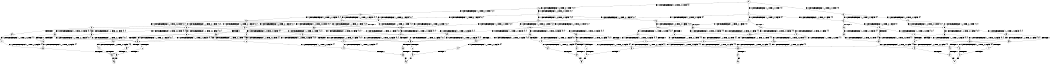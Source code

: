 digraph BCG {
size = "7, 10.5";
center = TRUE;
node [shape = circle];
0 [peripheries = 2];
0 -> 1 [label = "EX !0 !ATOMIC_EXCH_BRANCH (1, +1, TRUE, +0, 1, TRUE) !{0}"];
0 -> 2 [label = "EX !1 !ATOMIC_EXCH_BRANCH (1, +0, TRUE, +0, 1, TRUE) !{0}"];
0 -> 3 [label = "EX !0 !ATOMIC_EXCH_BRANCH (1, +1, TRUE, +0, 1, TRUE) !{0}"];
1 -> 4 [label = "EX !0 !ATOMIC_EXCH_BRANCH (1, +1, TRUE, +0, 1, FALSE) !{0}"];
1 -> 5 [label = "EX !1 !ATOMIC_EXCH_BRANCH (1, +0, TRUE, +0, 1, FALSE) !{0}"];
1 -> 6 [label = "EX !0 !ATOMIC_EXCH_BRANCH (1, +1, TRUE, +0, 1, FALSE) !{0}"];
2 -> 2 [label = "EX !1 !ATOMIC_EXCH_BRANCH (1, +0, TRUE, +0, 1, TRUE) !{0, 1}"];
2 -> 7 [label = "EX !0 !ATOMIC_EXCH_BRANCH (1, +1, TRUE, +0, 1, TRUE) !{0, 1}"];
2 -> 8 [label = "EX !0 !ATOMIC_EXCH_BRANCH (1, +1, TRUE, +0, 1, TRUE) !{0, 1}"];
3 -> 9 [label = "EX !1 !ATOMIC_EXCH_BRANCH (1, +0, TRUE, +0, 1, FALSE) !{0}"];
3 -> 6 [label = "EX !0 !ATOMIC_EXCH_BRANCH (1, +1, TRUE, +0, 1, FALSE) !{0}"];
4 -> 10 [label = "EX !1 !ATOMIC_EXCH_BRANCH (1, +0, TRUE, +0, 1, FALSE) !{0}"];
4 -> 11 [label = "TERMINATE !0"];
5 -> 12 [label = "EX !0 !ATOMIC_EXCH_BRANCH (1, +1, TRUE, +0, 1, TRUE) !{0, 1}"];
5 -> 12 [label = "EX !1 !ATOMIC_EXCH_BRANCH (1, +1, TRUE, +0, 2, TRUE) !{0, 1}"];
5 -> 13 [label = "EX !0 !ATOMIC_EXCH_BRANCH (1, +1, TRUE, +0, 1, TRUE) !{0, 1}"];
6 -> 14 [label = "EX !1 !ATOMIC_EXCH_BRANCH (1, +0, TRUE, +0, 1, FALSE) !{0}"];
6 -> 15 [label = "TERMINATE !0"];
7 -> 16 [label = "EX !0 !ATOMIC_EXCH_BRANCH (1, +1, TRUE, +0, 1, FALSE) !{0, 1}"];
7 -> 5 [label = "EX !1 !ATOMIC_EXCH_BRANCH (1, +0, TRUE, +0, 1, FALSE) !{0, 1}"];
7 -> 17 [label = "EX !0 !ATOMIC_EXCH_BRANCH (1, +1, TRUE, +0, 1, FALSE) !{0, 1}"];
8 -> 18 [label = "EX !1 !ATOMIC_EXCH_BRANCH (1, +0, TRUE, +0, 1, FALSE) !{0, 1}"];
8 -> 17 [label = "EX !0 !ATOMIC_EXCH_BRANCH (1, +1, TRUE, +0, 1, FALSE) !{0, 1}"];
8 -> 19 [label = "EX !1 !ATOMIC_EXCH_BRANCH (1, +0, TRUE, +0, 1, FALSE) !{0, 1}"];
9 -> 20 [label = "EX !0 !ATOMIC_EXCH_BRANCH (1, +1, TRUE, +0, 1, TRUE) !{0, 1}"];
9 -> 20 [label = "EX !1 !ATOMIC_EXCH_BRANCH (1, +1, TRUE, +0, 2, TRUE) !{0, 1}"];
10 -> 21 [label = "EX !1 !ATOMIC_EXCH_BRANCH (1, +1, TRUE, +0, 2, TRUE) !{0, 1}"];
10 -> 22 [label = "TERMINATE !0"];
11 -> 23 [label = "EX !1 !ATOMIC_EXCH_BRANCH (1, +0, TRUE, +0, 1, FALSE) !{1}"];
11 -> 24 [label = "EX !1 !ATOMIC_EXCH_BRANCH (1, +0, TRUE, +0, 1, FALSE) !{1}"];
12 -> 25 [label = "EX !0 !ATOMIC_EXCH_BRANCH (1, +1, TRUE, +0, 1, FALSE) !{0, 1}"];
12 -> 26 [label = "EX !1 !ATOMIC_EXCH_BRANCH (1, +1, TRUE, +0, 2, FALSE) !{0, 1}"];
12 -> 27 [label = "EX !0 !ATOMIC_EXCH_BRANCH (1, +1, TRUE, +0, 1, FALSE) !{0, 1}"];
13 -> 28 [label = "EX !1 !ATOMIC_EXCH_BRANCH (1, +1, TRUE, +0, 2, FALSE) !{0, 1}"];
13 -> 27 [label = "EX !0 !ATOMIC_EXCH_BRANCH (1, +1, TRUE, +0, 1, FALSE) !{0, 1}"];
13 -> 29 [label = "EX !1 !ATOMIC_EXCH_BRANCH (1, +1, TRUE, +0, 2, FALSE) !{0, 1}"];
14 -> 30 [label = "EX !1 !ATOMIC_EXCH_BRANCH (1, +1, TRUE, +0, 2, TRUE) !{0, 1}"];
14 -> 31 [label = "TERMINATE !0"];
15 -> 32 [label = "EX !1 !ATOMIC_EXCH_BRANCH (1, +0, TRUE, +0, 1, FALSE) !{1}"];
16 -> 10 [label = "EX !1 !ATOMIC_EXCH_BRANCH (1, +0, TRUE, +0, 1, FALSE) !{0, 1}"];
16 -> 33 [label = "TERMINATE !0"];
17 -> 34 [label = "EX !1 !ATOMIC_EXCH_BRANCH (1, +0, TRUE, +0, 1, FALSE) !{0, 1}"];
17 -> 35 [label = "EX !1 !ATOMIC_EXCH_BRANCH (1, +0, TRUE, +0, 1, FALSE) !{0, 1}"];
17 -> 36 [label = "TERMINATE !0"];
18 -> 37 [label = "EX !0 !ATOMIC_EXCH_BRANCH (1, +1, TRUE, +0, 1, TRUE) !{0, 1}"];
18 -> 37 [label = "EX !1 !ATOMIC_EXCH_BRANCH (1, +1, TRUE, +0, 2, TRUE) !{0, 1}"];
18 -> 13 [label = "EX !0 !ATOMIC_EXCH_BRANCH (1, +1, TRUE, +0, 1, TRUE) !{0, 1}"];
19 -> 37 [label = "EX !1 !ATOMIC_EXCH_BRANCH (1, +1, TRUE, +0, 2, TRUE) !{0, 1}"];
19 -> 13 [label = "EX !0 !ATOMIC_EXCH_BRANCH (1, +1, TRUE, +0, 1, TRUE) !{0, 1}"];
19 -> 13 [label = "EX !1 !ATOMIC_EXCH_BRANCH (1, +1, TRUE, +0, 2, TRUE) !{0, 1}"];
20 -> 38 [label = "EX !0 !ATOMIC_EXCH_BRANCH (1, +1, TRUE, +0, 1, FALSE) !{0, 1}"];
20 -> 39 [label = "EX !1 !ATOMIC_EXCH_BRANCH (1, +1, TRUE, +0, 2, FALSE) !{0, 1}"];
21 -> 40 [label = "EX !1 !ATOMIC_EXCH_BRANCH (1, +1, TRUE, +0, 2, FALSE) !{0, 1}"];
21 -> 41 [label = "TERMINATE !0"];
22 -> 42 [label = "EX !1 !ATOMIC_EXCH_BRANCH (1, +1, TRUE, +0, 2, TRUE) !{1}"];
22 -> 43 [label = "EX !1 !ATOMIC_EXCH_BRANCH (1, +1, TRUE, +0, 2, TRUE) !{1}"];
23 -> 42 [label = "EX !1 !ATOMIC_EXCH_BRANCH (1, +1, TRUE, +0, 2, TRUE) !{1}"];
23 -> 43 [label = "EX !1 !ATOMIC_EXCH_BRANCH (1, +1, TRUE, +0, 2, TRUE) !{1}"];
24 -> 43 [label = "EX !1 !ATOMIC_EXCH_BRANCH (1, +1, TRUE, +0, 2, TRUE) !{1}"];
25 -> 40 [label = "EX !1 !ATOMIC_EXCH_BRANCH (1, +1, TRUE, +0, 2, FALSE) !{0, 1}"];
25 -> 41 [label = "TERMINATE !0"];
26 -> 40 [label = "EX !0 !ATOMIC_EXCH_BRANCH (1, +1, TRUE, +0, 1, FALSE) !{0, 1}"];
26 -> 44 [label = "TERMINATE !1"];
26 -> 45 [label = "EX !0 !ATOMIC_EXCH_BRANCH (1, +1, TRUE, +0, 1, FALSE) !{0, 1}"];
27 -> 46 [label = "EX !1 !ATOMIC_EXCH_BRANCH (1, +1, TRUE, +0, 2, FALSE) !{0, 1}"];
27 -> 45 [label = "EX !1 !ATOMIC_EXCH_BRANCH (1, +1, TRUE, +0, 2, FALSE) !{0, 1}"];
27 -> 47 [label = "TERMINATE !0"];
28 -> 46 [label = "EX !0 !ATOMIC_EXCH_BRANCH (1, +1, TRUE, +0, 1, FALSE) !{0, 1}"];
28 -> 48 [label = "TERMINATE !1"];
28 -> 45 [label = "EX !0 !ATOMIC_EXCH_BRANCH (1, +1, TRUE, +0, 1, FALSE) !{0, 1}"];
29 -> 45 [label = "EX !0 !ATOMIC_EXCH_BRANCH (1, +1, TRUE, +0, 1, FALSE) !{0, 1}"];
29 -> 49 [label = "TERMINATE !1"];
30 -> 50 [label = "EX !1 !ATOMIC_EXCH_BRANCH (1, +1, TRUE, +0, 2, FALSE) !{0, 1}"];
30 -> 51 [label = "TERMINATE !0"];
31 -> 52 [label = "EX !1 !ATOMIC_EXCH_BRANCH (1, +1, TRUE, +0, 2, TRUE) !{1}"];
32 -> 52 [label = "EX !1 !ATOMIC_EXCH_BRANCH (1, +1, TRUE, +0, 2, TRUE) !{1}"];
33 -> 23 [label = "EX !1 !ATOMIC_EXCH_BRANCH (1, +0, TRUE, +0, 1, FALSE) !{1}"];
33 -> 24 [label = "EX !1 !ATOMIC_EXCH_BRANCH (1, +0, TRUE, +0, 1, FALSE) !{1}"];
34 -> 53 [label = "EX !1 !ATOMIC_EXCH_BRANCH (1, +1, TRUE, +0, 2, TRUE) !{0, 1}"];
34 -> 54 [label = "TERMINATE !0"];
35 -> 53 [label = "EX !1 !ATOMIC_EXCH_BRANCH (1, +1, TRUE, +0, 2, TRUE) !{0, 1}"];
35 -> 55 [label = "EX !1 !ATOMIC_EXCH_BRANCH (1, +1, TRUE, +0, 2, TRUE) !{0, 1}"];
35 -> 56 [label = "TERMINATE !0"];
36 -> 57 [label = "EX !1 !ATOMIC_EXCH_BRANCH (1, +0, TRUE, +0, 1, FALSE) !{1}"];
37 -> 58 [label = "EX !0 !ATOMIC_EXCH_BRANCH (1, +1, TRUE, +0, 1, FALSE) !{0, 1}"];
37 -> 28 [label = "EX !1 !ATOMIC_EXCH_BRANCH (1, +1, TRUE, +0, 2, FALSE) !{0, 1}"];
37 -> 27 [label = "EX !0 !ATOMIC_EXCH_BRANCH (1, +1, TRUE, +0, 1, FALSE) !{0, 1}"];
38 -> 50 [label = "EX !1 !ATOMIC_EXCH_BRANCH (1, +1, TRUE, +0, 2, FALSE) !{0, 1}"];
38 -> 51 [label = "TERMINATE !0"];
39 -> 50 [label = "EX !0 !ATOMIC_EXCH_BRANCH (1, +1, TRUE, +0, 1, FALSE) !{0, 1}"];
39 -> 59 [label = "TERMINATE !1"];
40 -> 60 [label = "TERMINATE !0"];
40 -> 61 [label = "TERMINATE !1"];
41 -> 62 [label = "EX !1 !ATOMIC_EXCH_BRANCH (1, +1, TRUE, +0, 2, FALSE) !{1}"];
41 -> 63 [label = "EX !1 !ATOMIC_EXCH_BRANCH (1, +1, TRUE, +0, 2, FALSE) !{1}"];
42 -> 62 [label = "EX !1 !ATOMIC_EXCH_BRANCH (1, +1, TRUE, +0, 2, FALSE) !{1}"];
42 -> 63 [label = "EX !1 !ATOMIC_EXCH_BRANCH (1, +1, TRUE, +0, 2, FALSE) !{1}"];
43 -> 63 [label = "EX !1 !ATOMIC_EXCH_BRANCH (1, +1, TRUE, +0, 2, FALSE) !{1}"];
44 -> 64 [label = "EX !0 !ATOMIC_EXCH_BRANCH (1, +1, TRUE, +0, 1, FALSE) !{0}"];
44 -> 65 [label = "EX !0 !ATOMIC_EXCH_BRANCH (1, +1, TRUE, +0, 1, FALSE) !{0}"];
45 -> 66 [label = "TERMINATE !0"];
45 -> 67 [label = "TERMINATE !1"];
46 -> 68 [label = "TERMINATE !0"];
46 -> 69 [label = "TERMINATE !1"];
47 -> 70 [label = "EX !1 !ATOMIC_EXCH_BRANCH (1, +1, TRUE, +0, 2, FALSE) !{1}"];
48 -> 71 [label = "EX !0 !ATOMIC_EXCH_BRANCH (1, +1, TRUE, +0, 1, FALSE) !{0}"];
49 -> 72 [label = "EX !0 !ATOMIC_EXCH_BRANCH (1, +1, TRUE, +0, 1, FALSE) !{0}"];
50 -> 73 [label = "TERMINATE !0"];
50 -> 74 [label = "TERMINATE !1"];
51 -> 75 [label = "EX !1 !ATOMIC_EXCH_BRANCH (1, +1, TRUE, +0, 2, FALSE) !{1}"];
52 -> 75 [label = "EX !1 !ATOMIC_EXCH_BRANCH (1, +1, TRUE, +0, 2, FALSE) !{1}"];
53 -> 46 [label = "EX !1 !ATOMIC_EXCH_BRANCH (1, +1, TRUE, +0, 2, FALSE) !{0, 1}"];
53 -> 76 [label = "TERMINATE !0"];
54 -> 77 [label = "EX !1 !ATOMIC_EXCH_BRANCH (1, +1, TRUE, +0, 2, TRUE) !{1}"];
55 -> 46 [label = "EX !1 !ATOMIC_EXCH_BRANCH (1, +1, TRUE, +0, 2, FALSE) !{0, 1}"];
55 -> 45 [label = "EX !1 !ATOMIC_EXCH_BRANCH (1, +1, TRUE, +0, 2, FALSE) !{0, 1}"];
55 -> 47 [label = "TERMINATE !0"];
56 -> 78 [label = "EX !1 !ATOMIC_EXCH_BRANCH (1, +1, TRUE, +0, 2, TRUE) !{1}"];
57 -> 78 [label = "EX !1 !ATOMIC_EXCH_BRANCH (1, +1, TRUE, +0, 2, TRUE) !{1}"];
58 -> 46 [label = "EX !1 !ATOMIC_EXCH_BRANCH (1, +1, TRUE, +0, 2, FALSE) !{0, 1}"];
58 -> 76 [label = "TERMINATE !0"];
59 -> 65 [label = "EX !0 !ATOMIC_EXCH_BRANCH (1, +1, TRUE, +0, 1, FALSE) !{0}"];
60 -> 79 [label = "TERMINATE !1"];
61 -> 80 [label = "TERMINATE !0"];
62 -> 79 [label = "TERMINATE !1"];
63 -> 81 [label = "TERMINATE !1"];
64 -> 80 [label = "TERMINATE !0"];
65 -> 82 [label = "TERMINATE !0"];
66 -> 83 [label = "TERMINATE !1"];
67 -> 84 [label = "TERMINATE !0"];
68 -> 85 [label = "TERMINATE !1"];
69 -> 86 [label = "TERMINATE !0"];
70 -> 83 [label = "TERMINATE !1"];
71 -> 86 [label = "TERMINATE !0"];
72 -> 84 [label = "TERMINATE !0"];
73 -> 87 [label = "TERMINATE !1"];
74 -> 82 [label = "TERMINATE !0"];
75 -> 87 [label = "TERMINATE !1"];
76 -> 88 [label = "EX !1 !ATOMIC_EXCH_BRANCH (1, +1, TRUE, +0, 2, FALSE) !{1}"];
77 -> 88 [label = "EX !1 !ATOMIC_EXCH_BRANCH (1, +1, TRUE, +0, 2, FALSE) !{1}"];
78 -> 70 [label = "EX !1 !ATOMIC_EXCH_BRANCH (1, +1, TRUE, +0, 2, FALSE) !{1}"];
79 -> 89 [label = "exit"];
80 -> 89 [label = "exit"];
81 -> 90 [label = "exit"];
82 -> 91 [label = "exit"];
83 -> 92 [label = "exit"];
84 -> 92 [label = "exit"];
85 -> 93 [label = "exit"];
86 -> 93 [label = "exit"];
87 -> 91 [label = "exit"];
88 -> 85 [label = "TERMINATE !1"];
}
